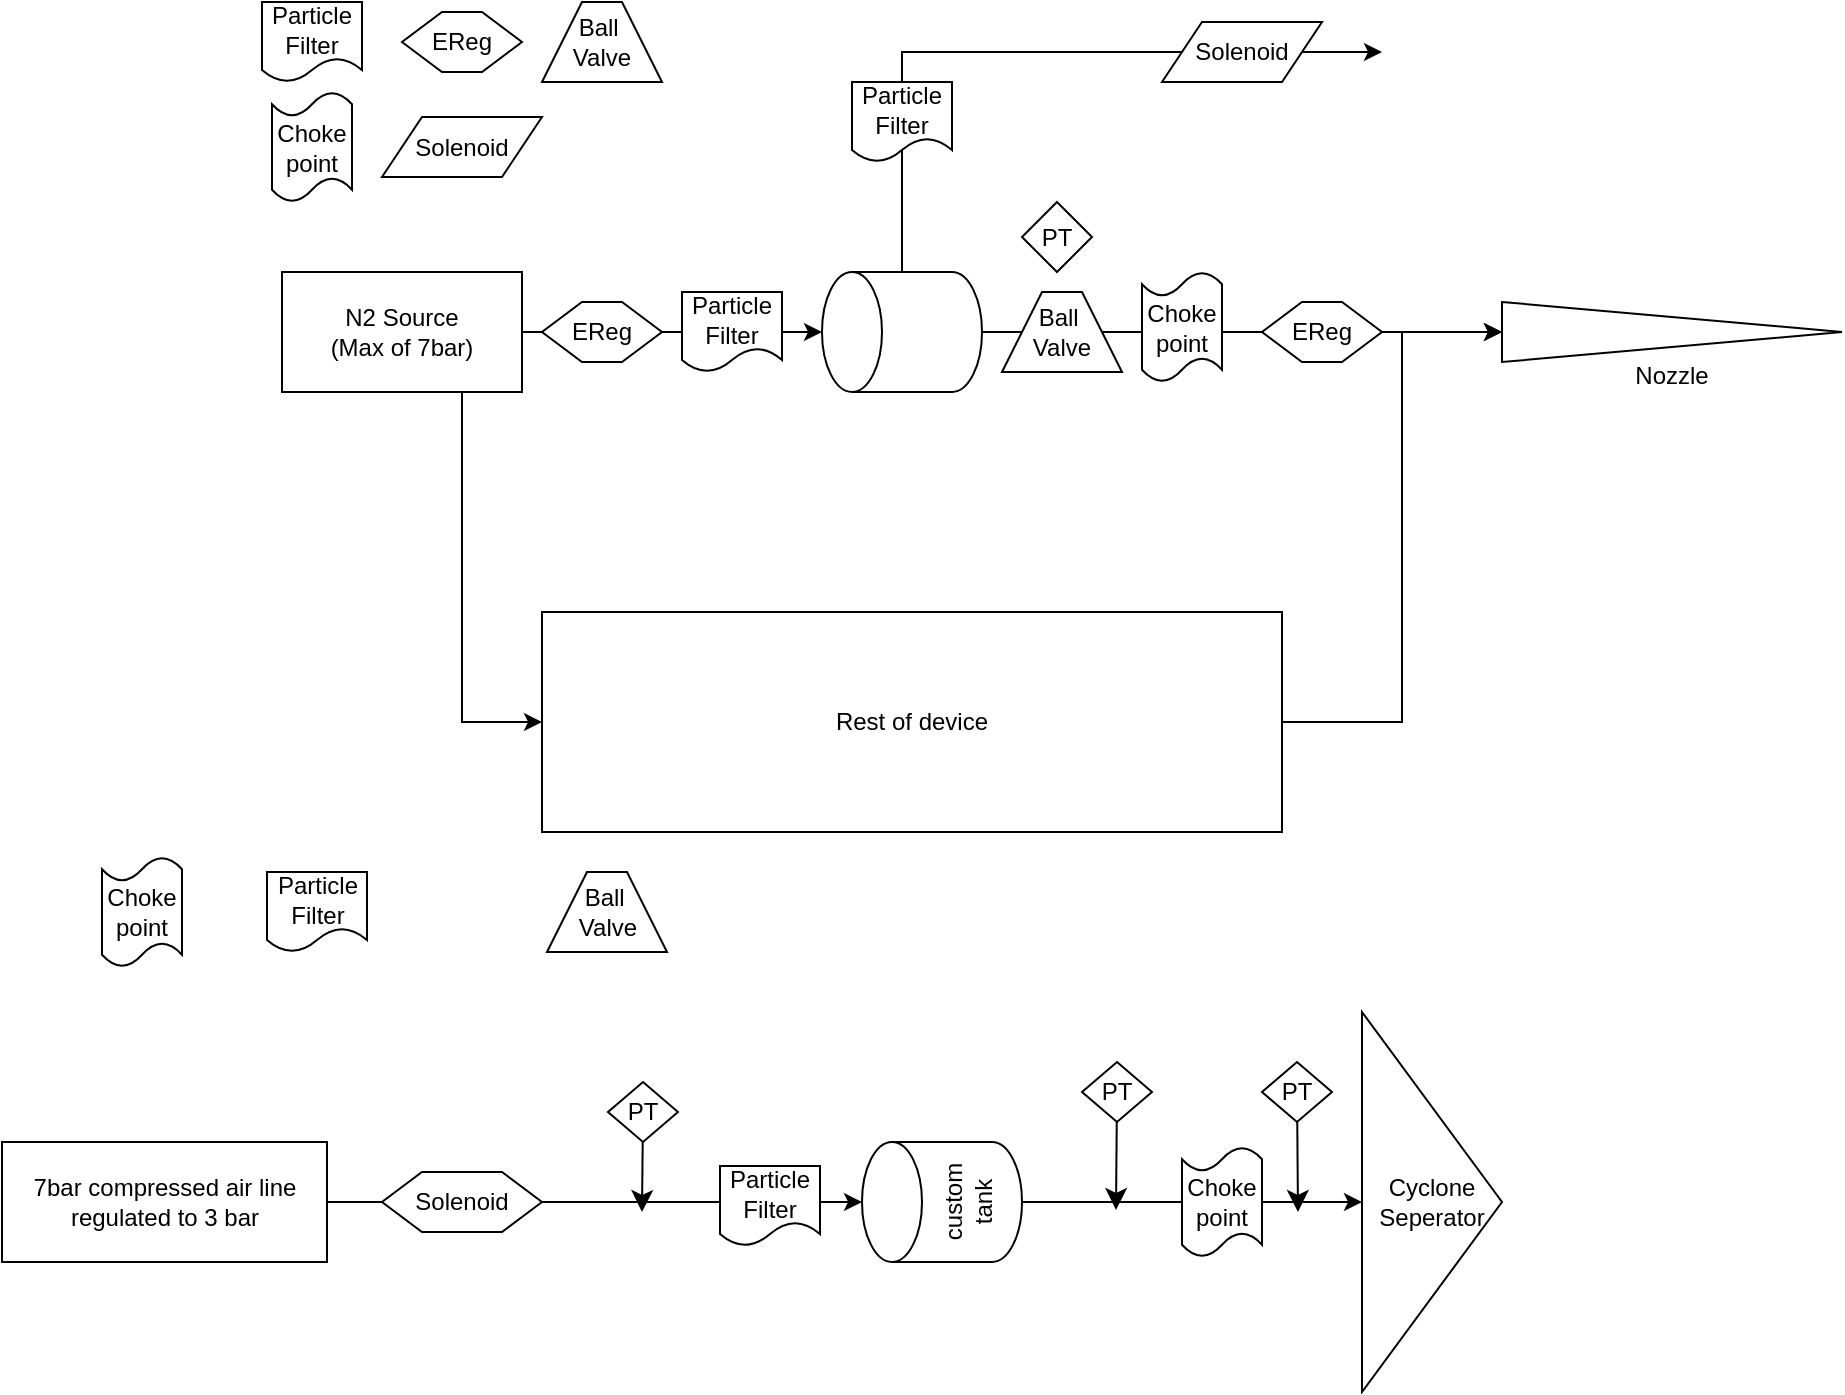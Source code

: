 <mxfile version="27.0.5">
  <diagram name="Page-1" id="koAt_1DJ4aizDEp0hSSp">
    <mxGraphModel dx="1778" dy="415" grid="1" gridSize="10" guides="1" tooltips="1" connect="1" arrows="1" fold="1" page="1" pageScale="1" pageWidth="827" pageHeight="1169" math="0" shadow="0">
      <root>
        <mxCell id="0" />
        <mxCell id="1" parent="0" />
        <mxCell id="gMn1Iu3mgwIx1v5ScUqv-10" style="edgeStyle=orthogonalEdgeStyle;rounded=0;orthogonalLoop=1;jettySize=auto;html=1;exitX=0.5;exitY=1;exitDx=0;exitDy=0;exitPerimeter=0;" parent="1" source="gMn1Iu3mgwIx1v5ScUqv-1" target="gMn1Iu3mgwIx1v5ScUqv-6" edge="1">
          <mxGeometry relative="1" as="geometry" />
        </mxCell>
        <mxCell id="gMn1Iu3mgwIx1v5ScUqv-14" style="edgeStyle=orthogonalEdgeStyle;rounded=0;orthogonalLoop=1;jettySize=auto;html=1;exitX=1;exitY=0.5;exitDx=0;exitDy=0;exitPerimeter=0;" parent="1" source="gMn1Iu3mgwIx1v5ScUqv-1" edge="1">
          <mxGeometry relative="1" as="geometry">
            <mxPoint x="570" y="30" as="targetPoint" />
            <Array as="points">
              <mxPoint x="330" y="30" />
            </Array>
          </mxGeometry>
        </mxCell>
        <mxCell id="gMn1Iu3mgwIx1v5ScUqv-1" value="" style="shape=cylinder3;whiteSpace=wrap;html=1;boundedLbl=1;backgroundOutline=1;size=15;rotation=-90;" parent="1" vertex="1">
          <mxGeometry x="300" y="130" width="60" height="80" as="geometry" />
        </mxCell>
        <mxCell id="gMn1Iu3mgwIx1v5ScUqv-5" value="N2 Source&lt;div&gt;(Max of 7bar)&lt;/div&gt;" style="rounded=0;whiteSpace=wrap;html=1;" parent="1" vertex="1">
          <mxGeometry x="20" y="140" width="120" height="60" as="geometry" />
        </mxCell>
        <mxCell id="gMn1Iu3mgwIx1v5ScUqv-6" value="&lt;div&gt;&lt;br&gt;&lt;/div&gt;&lt;div&gt;&lt;br&gt;&lt;/div&gt;&lt;div&gt;&lt;br&gt;&lt;/div&gt;&lt;div&gt;&lt;br&gt;&lt;/div&gt;&lt;div&gt;Nozzle&lt;/div&gt;&lt;div&gt;&lt;br&gt;&lt;/div&gt;" style="triangle;whiteSpace=wrap;html=1;" parent="1" vertex="1">
          <mxGeometry x="630" y="155" width="170" height="30" as="geometry" />
        </mxCell>
        <mxCell id="gMn1Iu3mgwIx1v5ScUqv-11" style="edgeStyle=orthogonalEdgeStyle;rounded=0;orthogonalLoop=1;jettySize=auto;html=1;exitX=1;exitY=0.5;exitDx=0;exitDy=0;" parent="1" source="gMn1Iu3mgwIx1v5ScUqv-8" edge="1">
          <mxGeometry relative="1" as="geometry">
            <mxPoint x="630.0" y="170" as="targetPoint" />
            <Array as="points">
              <mxPoint x="580" y="365" />
              <mxPoint x="580" y="170" />
            </Array>
          </mxGeometry>
        </mxCell>
        <mxCell id="gMn1Iu3mgwIx1v5ScUqv-8" value="Rest of device" style="rounded=0;whiteSpace=wrap;html=1;" parent="1" vertex="1">
          <mxGeometry x="150" y="310" width="370" height="110" as="geometry" />
        </mxCell>
        <mxCell id="gMn1Iu3mgwIx1v5ScUqv-9" style="edgeStyle=orthogonalEdgeStyle;rounded=0;orthogonalLoop=1;jettySize=auto;html=1;exitX=1;exitY=0.5;exitDx=0;exitDy=0;entryX=0.5;entryY=0;entryDx=0;entryDy=0;entryPerimeter=0;" parent="1" source="gMn1Iu3mgwIx1v5ScUqv-5" target="gMn1Iu3mgwIx1v5ScUqv-1" edge="1">
          <mxGeometry relative="1" as="geometry" />
        </mxCell>
        <mxCell id="gMn1Iu3mgwIx1v5ScUqv-12" value="EReg" style="shape=hexagon;perimeter=hexagonPerimeter2;whiteSpace=wrap;html=1;fixedSize=1;" parent="1" vertex="1">
          <mxGeometry x="80" y="10" width="60" height="30" as="geometry" />
        </mxCell>
        <mxCell id="gMn1Iu3mgwIx1v5ScUqv-13" style="edgeStyle=orthogonalEdgeStyle;rounded=0;orthogonalLoop=1;jettySize=auto;html=1;exitX=0.75;exitY=1;exitDx=0;exitDy=0;entryX=0;entryY=0.5;entryDx=0;entryDy=0;" parent="1" source="gMn1Iu3mgwIx1v5ScUqv-5" target="gMn1Iu3mgwIx1v5ScUqv-8" edge="1">
          <mxGeometry relative="1" as="geometry">
            <Array as="points">
              <mxPoint x="110" y="365" />
            </Array>
          </mxGeometry>
        </mxCell>
        <mxCell id="gMn1Iu3mgwIx1v5ScUqv-16" value="Solenoid" style="shape=parallelogram;perimeter=parallelogramPerimeter;whiteSpace=wrap;html=1;fixedSize=1;" parent="1" vertex="1">
          <mxGeometry x="70" y="62.5" width="80" height="30" as="geometry" />
        </mxCell>
        <mxCell id="gMn1Iu3mgwIx1v5ScUqv-17" value="Solenoid" style="shape=parallelogram;perimeter=parallelogramPerimeter;whiteSpace=wrap;html=1;fixedSize=1;" parent="1" vertex="1">
          <mxGeometry x="460" y="15" width="80" height="30" as="geometry" />
        </mxCell>
        <mxCell id="gMn1Iu3mgwIx1v5ScUqv-18" value="Particle Filter" style="shape=document;whiteSpace=wrap;html=1;boundedLbl=1;" parent="1" vertex="1">
          <mxGeometry x="305" y="45" width="50" height="40" as="geometry" />
        </mxCell>
        <mxCell id="gMn1Iu3mgwIx1v5ScUqv-21" value="EReg" style="shape=hexagon;perimeter=hexagonPerimeter2;whiteSpace=wrap;html=1;fixedSize=1;" parent="1" vertex="1">
          <mxGeometry x="150" y="155" width="60" height="30" as="geometry" />
        </mxCell>
        <mxCell id="gMn1Iu3mgwIx1v5ScUqv-22" value="EReg" style="shape=hexagon;perimeter=hexagonPerimeter2;whiteSpace=wrap;html=1;fixedSize=1;" parent="1" vertex="1">
          <mxGeometry x="510" y="155" width="60" height="30" as="geometry" />
        </mxCell>
        <mxCell id="gMn1Iu3mgwIx1v5ScUqv-24" value="Particle Filter" style="shape=document;whiteSpace=wrap;html=1;boundedLbl=1;" parent="1" vertex="1">
          <mxGeometry x="10" y="5" width="50" height="40" as="geometry" />
        </mxCell>
        <mxCell id="gMn1Iu3mgwIx1v5ScUqv-25" value="Particle Filter" style="shape=document;whiteSpace=wrap;html=1;boundedLbl=1;" parent="1" vertex="1">
          <mxGeometry x="220" y="150" width="50" height="40" as="geometry" />
        </mxCell>
        <mxCell id="gMn1Iu3mgwIx1v5ScUqv-26" value="Choke point" style="shape=tape;whiteSpace=wrap;html=1;size=0.222;" parent="1" vertex="1">
          <mxGeometry x="15" y="50" width="40" height="55" as="geometry" />
        </mxCell>
        <mxCell id="gMn1Iu3mgwIx1v5ScUqv-31" value="Choke point" style="shape=tape;whiteSpace=wrap;html=1;size=0.222;" parent="1" vertex="1">
          <mxGeometry x="450" y="140" width="40" height="55" as="geometry" />
        </mxCell>
        <mxCell id="gMn1Iu3mgwIx1v5ScUqv-35" value="Ball&amp;nbsp;&lt;div&gt;Valve&lt;/div&gt;" style="shape=trapezoid;perimeter=trapezoidPerimeter;whiteSpace=wrap;html=1;fixedSize=1;" parent="1" vertex="1">
          <mxGeometry x="150" y="5" width="60" height="40" as="geometry" />
        </mxCell>
        <mxCell id="gMn1Iu3mgwIx1v5ScUqv-36" value="Ball&amp;nbsp;&lt;div&gt;Valve&lt;/div&gt;" style="shape=trapezoid;perimeter=trapezoidPerimeter;whiteSpace=wrap;html=1;fixedSize=1;" parent="1" vertex="1">
          <mxGeometry x="380" y="150" width="60" height="40" as="geometry" />
        </mxCell>
        <mxCell id="0Xus20Z5ZAyfjVPvp_kh-1" value="PT" style="rhombus;whiteSpace=wrap;html=1;" parent="1" vertex="1">
          <mxGeometry x="390" y="105" width="35" height="35" as="geometry" />
        </mxCell>
        <mxCell id="0Xus20Z5ZAyfjVPvp_kh-2" style="edgeStyle=orthogonalEdgeStyle;rounded=0;orthogonalLoop=1;jettySize=auto;html=1;exitX=0.5;exitY=1;exitDx=0;exitDy=0;exitPerimeter=0;" parent="1" source="0Xus20Z5ZAyfjVPvp_kh-4" target="0Xus20Z5ZAyfjVPvp_kh-6" edge="1">
          <mxGeometry relative="1" as="geometry" />
        </mxCell>
        <mxCell id="0Xus20Z5ZAyfjVPvp_kh-4" value="custom tank" style="shape=cylinder3;whiteSpace=wrap;html=1;boundedLbl=1;backgroundOutline=1;size=15;rotation=-90;" parent="1" vertex="1">
          <mxGeometry x="320" y="565" width="60" height="80" as="geometry" />
        </mxCell>
        <mxCell id="0Xus20Z5ZAyfjVPvp_kh-5" value="7bar compressed air line regulated to 3 bar" style="rounded=0;whiteSpace=wrap;html=1;" parent="1" vertex="1">
          <mxGeometry x="-120" y="575" width="162.5" height="60" as="geometry" />
        </mxCell>
        <mxCell id="0Xus20Z5ZAyfjVPvp_kh-6" value="Cyclone Seperator" style="triangle;whiteSpace=wrap;html=1;" parent="1" vertex="1">
          <mxGeometry x="560" y="510" width="70" height="190" as="geometry" />
        </mxCell>
        <mxCell id="0Xus20Z5ZAyfjVPvp_kh-9" style="edgeStyle=orthogonalEdgeStyle;rounded=0;orthogonalLoop=1;jettySize=auto;html=1;exitX=1;exitY=0.5;exitDx=0;exitDy=0;entryX=0.5;entryY=0;entryDx=0;entryDy=0;entryPerimeter=0;" parent="1" source="0Xus20Z5ZAyfjVPvp_kh-5" target="0Xus20Z5ZAyfjVPvp_kh-4" edge="1">
          <mxGeometry relative="1" as="geometry" />
        </mxCell>
        <mxCell id="0Xus20Z5ZAyfjVPvp_kh-17" value="Particle Filter" style="shape=document;whiteSpace=wrap;html=1;boundedLbl=1;" parent="1" vertex="1">
          <mxGeometry x="12.5" y="440" width="50" height="40" as="geometry" />
        </mxCell>
        <mxCell id="0Xus20Z5ZAyfjVPvp_kh-19" value="Choke point" style="shape=tape;whiteSpace=wrap;html=1;size=0.222;" parent="1" vertex="1">
          <mxGeometry x="-70" y="432.5" width="40" height="55" as="geometry" />
        </mxCell>
        <mxCell id="0Xus20Z5ZAyfjVPvp_kh-20" value="Choke point" style="shape=tape;whiteSpace=wrap;html=1;size=0.222;" parent="1" vertex="1">
          <mxGeometry x="470" y="577.5" width="40" height="55" as="geometry" />
        </mxCell>
        <mxCell id="0Xus20Z5ZAyfjVPvp_kh-21" value="Ball&amp;nbsp;&lt;div&gt;Valve&lt;/div&gt;" style="shape=trapezoid;perimeter=trapezoidPerimeter;whiteSpace=wrap;html=1;fixedSize=1;" parent="1" vertex="1">
          <mxGeometry x="152.5" y="440" width="60" height="40" as="geometry" />
        </mxCell>
        <mxCell id="0Xus20Z5ZAyfjVPvp_kh-24" style="edgeStyle=none;curved=1;rounded=0;orthogonalLoop=1;jettySize=auto;html=1;fontSize=12;startSize=8;endSize=8;" parent="1" source="0Xus20Z5ZAyfjVPvp_kh-23" edge="1">
          <mxGeometry relative="1" as="geometry">
            <mxPoint x="437" y="609" as="targetPoint" />
          </mxGeometry>
        </mxCell>
        <mxCell id="0Xus20Z5ZAyfjVPvp_kh-23" value="PT" style="rhombus;whiteSpace=wrap;html=1;" parent="1" vertex="1">
          <mxGeometry x="420" y="535" width="35" height="30" as="geometry" />
        </mxCell>
        <mxCell id="0Xus20Z5ZAyfjVPvp_kh-25" style="edgeStyle=none;curved=1;rounded=0;orthogonalLoop=1;jettySize=auto;html=1;fontSize=12;startSize=8;endSize=8;" parent="1" source="0Xus20Z5ZAyfjVPvp_kh-26" edge="1">
          <mxGeometry relative="1" as="geometry">
            <mxPoint x="200" y="610" as="targetPoint" />
          </mxGeometry>
        </mxCell>
        <mxCell id="0Xus20Z5ZAyfjVPvp_kh-26" value="PT" style="rhombus;whiteSpace=wrap;html=1;" parent="1" vertex="1">
          <mxGeometry x="183" y="545" width="35" height="30" as="geometry" />
        </mxCell>
        <mxCell id="0Xus20Z5ZAyfjVPvp_kh-27" style="edgeStyle=none;curved=1;rounded=0;orthogonalLoop=1;jettySize=auto;html=1;fontSize=12;startSize=8;endSize=8;" parent="1" source="0Xus20Z5ZAyfjVPvp_kh-28" edge="1">
          <mxGeometry relative="1" as="geometry">
            <mxPoint x="528" y="610" as="targetPoint" />
          </mxGeometry>
        </mxCell>
        <mxCell id="0Xus20Z5ZAyfjVPvp_kh-28" value="PT" style="rhombus;whiteSpace=wrap;html=1;" parent="1" vertex="1">
          <mxGeometry x="510" y="535" width="35" height="30" as="geometry" />
        </mxCell>
        <mxCell id="edxGDXQpdtz9oHDjBQGX-2" value="Particle Filter" style="shape=document;whiteSpace=wrap;html=1;boundedLbl=1;" parent="1" vertex="1">
          <mxGeometry x="239" y="587" width="50" height="40" as="geometry" />
        </mxCell>
        <mxCell id="0Xus20Z5ZAyfjVPvp_kh-10" value="Solenoid" style="shape=hexagon;perimeter=hexagonPerimeter2;whiteSpace=wrap;html=1;fixedSize=1;" parent="1" vertex="1">
          <mxGeometry x="70" y="590" width="80" height="30" as="geometry" />
        </mxCell>
      </root>
    </mxGraphModel>
  </diagram>
</mxfile>
